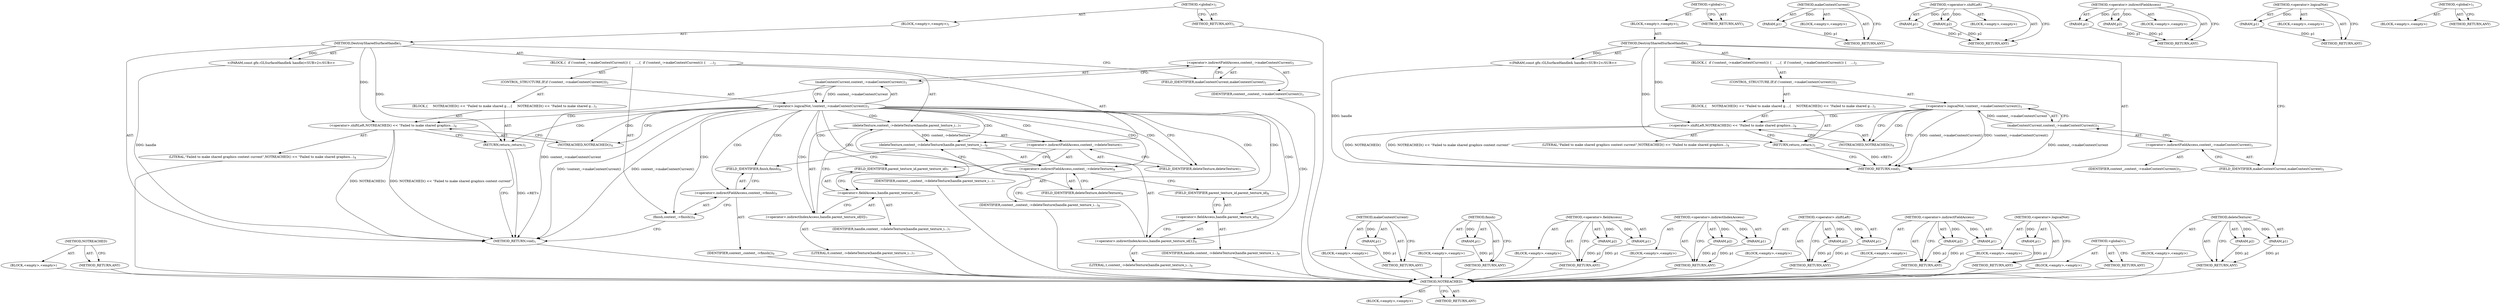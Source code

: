 digraph "&lt;global&gt;" {
vulnerable_83 [label=<(METHOD,NOTREACHED)>];
vulnerable_84 [label=<(BLOCK,&lt;empty&gt;,&lt;empty&gt;)>];
vulnerable_85 [label=<(METHOD_RETURN,ANY)>];
vulnerable_6 [label=<(METHOD,&lt;global&gt;)<SUB>1</SUB>>];
vulnerable_7 [label=<(BLOCK,&lt;empty&gt;,&lt;empty&gt;)<SUB>1</SUB>>];
vulnerable_8 [label=<(METHOD,DestroySharedSurfaceHandle)<SUB>1</SUB>>];
vulnerable_9 [label="<(PARAM,const gfx::GLSurfaceHandle&amp; handle)<SUB>2</SUB>>"];
vulnerable_10 [label=<(BLOCK,{
  if (!context_-&gt;makeContextCurrent()) {
    ...,{
  if (!context_-&gt;makeContextCurrent()) {
    ...)<SUB>2</SUB>>];
vulnerable_11 [label=<(CONTROL_STRUCTURE,IF,if (!context_-&gt;makeContextCurrent()))<SUB>3</SUB>>];
vulnerable_12 [label=<(&lt;operator&gt;.logicalNot,!context_-&gt;makeContextCurrent())<SUB>3</SUB>>];
vulnerable_13 [label=<(makeContextCurrent,context_-&gt;makeContextCurrent())<SUB>3</SUB>>];
vulnerable_14 [label=<(&lt;operator&gt;.indirectFieldAccess,context_-&gt;makeContextCurrent)<SUB>3</SUB>>];
vulnerable_15 [label=<(IDENTIFIER,context_,context_-&gt;makeContextCurrent())<SUB>3</SUB>>];
vulnerable_16 [label=<(FIELD_IDENTIFIER,makeContextCurrent,makeContextCurrent)<SUB>3</SUB>>];
vulnerable_17 [label=<(BLOCK,{
     NOTREACHED() &lt;&lt; &quot;Failed to make shared g...,{
     NOTREACHED() &lt;&lt; &quot;Failed to make shared g...)<SUB>3</SUB>>];
vulnerable_18 [label=<(&lt;operator&gt;.shiftLeft,NOTREACHED() &lt;&lt; &quot;Failed to make shared graphics...)<SUB>4</SUB>>];
vulnerable_19 [label=<(NOTREACHED,NOTREACHED())<SUB>4</SUB>>];
vulnerable_20 [label=<(LITERAL,&quot;Failed to make shared graphics context current&quot;,NOTREACHED() &lt;&lt; &quot;Failed to make shared graphics...)<SUB>4</SUB>>];
vulnerable_21 [label=<(RETURN,return;,return;)<SUB>5</SUB>>];
vulnerable_22 [label=<(deleteTexture,context_-&gt;deleteTexture(handle.parent_texture_i...)<SUB>7</SUB>>];
vulnerable_23 [label=<(&lt;operator&gt;.indirectFieldAccess,context_-&gt;deleteTexture)<SUB>7</SUB>>];
vulnerable_24 [label=<(IDENTIFIER,context_,context_-&gt;deleteTexture(handle.parent_texture_i...)<SUB>7</SUB>>];
vulnerable_25 [label=<(FIELD_IDENTIFIER,deleteTexture,deleteTexture)<SUB>7</SUB>>];
vulnerable_26 [label=<(&lt;operator&gt;.indirectIndexAccess,handle.parent_texture_id[0])<SUB>7</SUB>>];
vulnerable_27 [label=<(&lt;operator&gt;.fieldAccess,handle.parent_texture_id)<SUB>7</SUB>>];
vulnerable_28 [label=<(IDENTIFIER,handle,context_-&gt;deleteTexture(handle.parent_texture_i...)<SUB>7</SUB>>];
vulnerable_29 [label=<(FIELD_IDENTIFIER,parent_texture_id,parent_texture_id)<SUB>7</SUB>>];
vulnerable_30 [label=<(LITERAL,0,context_-&gt;deleteTexture(handle.parent_texture_i...)<SUB>7</SUB>>];
vulnerable_31 [label=<(deleteTexture,context_-&gt;deleteTexture(handle.parent_texture_i...)<SUB>8</SUB>>];
vulnerable_32 [label=<(&lt;operator&gt;.indirectFieldAccess,context_-&gt;deleteTexture)<SUB>8</SUB>>];
vulnerable_33 [label=<(IDENTIFIER,context_,context_-&gt;deleteTexture(handle.parent_texture_i...)<SUB>8</SUB>>];
vulnerable_34 [label=<(FIELD_IDENTIFIER,deleteTexture,deleteTexture)<SUB>8</SUB>>];
vulnerable_35 [label=<(&lt;operator&gt;.indirectIndexAccess,handle.parent_texture_id[1])<SUB>8</SUB>>];
vulnerable_36 [label=<(&lt;operator&gt;.fieldAccess,handle.parent_texture_id)<SUB>8</SUB>>];
vulnerable_37 [label=<(IDENTIFIER,handle,context_-&gt;deleteTexture(handle.parent_texture_i...)<SUB>8</SUB>>];
vulnerable_38 [label=<(FIELD_IDENTIFIER,parent_texture_id,parent_texture_id)<SUB>8</SUB>>];
vulnerable_39 [label=<(LITERAL,1,context_-&gt;deleteTexture(handle.parent_texture_i...)<SUB>8</SUB>>];
vulnerable_40 [label=<(finish,context_-&gt;finish())<SUB>9</SUB>>];
vulnerable_41 [label=<(&lt;operator&gt;.indirectFieldAccess,context_-&gt;finish)<SUB>9</SUB>>];
vulnerable_42 [label=<(IDENTIFIER,context_,context_-&gt;finish())<SUB>9</SUB>>];
vulnerable_43 [label=<(FIELD_IDENTIFIER,finish,finish)<SUB>9</SUB>>];
vulnerable_44 [label=<(METHOD_RETURN,void)<SUB>1</SUB>>];
vulnerable_46 [label=<(METHOD_RETURN,ANY)<SUB>1</SUB>>];
vulnerable_69 [label=<(METHOD,makeContextCurrent)>];
vulnerable_70 [label=<(PARAM,p1)>];
vulnerable_71 [label=<(BLOCK,&lt;empty&gt;,&lt;empty&gt;)>];
vulnerable_72 [label=<(METHOD_RETURN,ANY)>];
vulnerable_101 [label=<(METHOD,finish)>];
vulnerable_102 [label=<(PARAM,p1)>];
vulnerable_103 [label=<(BLOCK,&lt;empty&gt;,&lt;empty&gt;)>];
vulnerable_104 [label=<(METHOD_RETURN,ANY)>];
vulnerable_96 [label=<(METHOD,&lt;operator&gt;.fieldAccess)>];
vulnerable_97 [label=<(PARAM,p1)>];
vulnerable_98 [label=<(PARAM,p2)>];
vulnerable_99 [label=<(BLOCK,&lt;empty&gt;,&lt;empty&gt;)>];
vulnerable_100 [label=<(METHOD_RETURN,ANY)>];
vulnerable_91 [label=<(METHOD,&lt;operator&gt;.indirectIndexAccess)>];
vulnerable_92 [label=<(PARAM,p1)>];
vulnerable_93 [label=<(PARAM,p2)>];
vulnerable_94 [label=<(BLOCK,&lt;empty&gt;,&lt;empty&gt;)>];
vulnerable_95 [label=<(METHOD_RETURN,ANY)>];
vulnerable_78 [label=<(METHOD,&lt;operator&gt;.shiftLeft)>];
vulnerable_79 [label=<(PARAM,p1)>];
vulnerable_80 [label=<(PARAM,p2)>];
vulnerable_81 [label=<(BLOCK,&lt;empty&gt;,&lt;empty&gt;)>];
vulnerable_82 [label=<(METHOD_RETURN,ANY)>];
vulnerable_73 [label=<(METHOD,&lt;operator&gt;.indirectFieldAccess)>];
vulnerable_74 [label=<(PARAM,p1)>];
vulnerable_75 [label=<(PARAM,p2)>];
vulnerable_76 [label=<(BLOCK,&lt;empty&gt;,&lt;empty&gt;)>];
vulnerable_77 [label=<(METHOD_RETURN,ANY)>];
vulnerable_65 [label=<(METHOD,&lt;operator&gt;.logicalNot)>];
vulnerable_66 [label=<(PARAM,p1)>];
vulnerable_67 [label=<(BLOCK,&lt;empty&gt;,&lt;empty&gt;)>];
vulnerable_68 [label=<(METHOD_RETURN,ANY)>];
vulnerable_59 [label=<(METHOD,&lt;global&gt;)<SUB>1</SUB>>];
vulnerable_60 [label=<(BLOCK,&lt;empty&gt;,&lt;empty&gt;)>];
vulnerable_61 [label=<(METHOD_RETURN,ANY)>];
vulnerable_86 [label=<(METHOD,deleteTexture)>];
vulnerable_87 [label=<(PARAM,p1)>];
vulnerable_88 [label=<(PARAM,p2)>];
vulnerable_89 [label=<(BLOCK,&lt;empty&gt;,&lt;empty&gt;)>];
vulnerable_90 [label=<(METHOD_RETURN,ANY)>];
fixed_59 [label=<(METHOD,NOTREACHED)>];
fixed_60 [label=<(BLOCK,&lt;empty&gt;,&lt;empty&gt;)>];
fixed_61 [label=<(METHOD_RETURN,ANY)>];
fixed_6 [label=<(METHOD,&lt;global&gt;)<SUB>1</SUB>>];
fixed_7 [label=<(BLOCK,&lt;empty&gt;,&lt;empty&gt;)<SUB>1</SUB>>];
fixed_8 [label=<(METHOD,DestroySharedSurfaceHandle)<SUB>1</SUB>>];
fixed_9 [label="<(PARAM,const gfx::GLSurfaceHandle&amp; handle)<SUB>2</SUB>>"];
fixed_10 [label=<(BLOCK,{
  if (!context_-&gt;makeContextCurrent()) {
    ...,{
  if (!context_-&gt;makeContextCurrent()) {
    ...)<SUB>2</SUB>>];
fixed_11 [label=<(CONTROL_STRUCTURE,IF,if (!context_-&gt;makeContextCurrent()))<SUB>3</SUB>>];
fixed_12 [label=<(&lt;operator&gt;.logicalNot,!context_-&gt;makeContextCurrent())<SUB>3</SUB>>];
fixed_13 [label=<(makeContextCurrent,context_-&gt;makeContextCurrent())<SUB>3</SUB>>];
fixed_14 [label=<(&lt;operator&gt;.indirectFieldAccess,context_-&gt;makeContextCurrent)<SUB>3</SUB>>];
fixed_15 [label=<(IDENTIFIER,context_,context_-&gt;makeContextCurrent())<SUB>3</SUB>>];
fixed_16 [label=<(FIELD_IDENTIFIER,makeContextCurrent,makeContextCurrent)<SUB>3</SUB>>];
fixed_17 [label=<(BLOCK,{
     NOTREACHED() &lt;&lt; &quot;Failed to make shared g...,{
     NOTREACHED() &lt;&lt; &quot;Failed to make shared g...)<SUB>3</SUB>>];
fixed_18 [label=<(&lt;operator&gt;.shiftLeft,NOTREACHED() &lt;&lt; &quot;Failed to make shared graphics...)<SUB>4</SUB>>];
fixed_19 [label=<(NOTREACHED,NOTREACHED())<SUB>4</SUB>>];
fixed_20 [label=<(LITERAL,&quot;Failed to make shared graphics context current&quot;,NOTREACHED() &lt;&lt; &quot;Failed to make shared graphics...)<SUB>4</SUB>>];
fixed_21 [label=<(RETURN,return;,return;)<SUB>5</SUB>>];
fixed_22 [label=<(METHOD_RETURN,void)<SUB>1</SUB>>];
fixed_24 [label=<(METHOD_RETURN,ANY)<SUB>1</SUB>>];
fixed_45 [label=<(METHOD,makeContextCurrent)>];
fixed_46 [label=<(PARAM,p1)>];
fixed_47 [label=<(BLOCK,&lt;empty&gt;,&lt;empty&gt;)>];
fixed_48 [label=<(METHOD_RETURN,ANY)>];
fixed_54 [label=<(METHOD,&lt;operator&gt;.shiftLeft)>];
fixed_55 [label=<(PARAM,p1)>];
fixed_56 [label=<(PARAM,p2)>];
fixed_57 [label=<(BLOCK,&lt;empty&gt;,&lt;empty&gt;)>];
fixed_58 [label=<(METHOD_RETURN,ANY)>];
fixed_49 [label=<(METHOD,&lt;operator&gt;.indirectFieldAccess)>];
fixed_50 [label=<(PARAM,p1)>];
fixed_51 [label=<(PARAM,p2)>];
fixed_52 [label=<(BLOCK,&lt;empty&gt;,&lt;empty&gt;)>];
fixed_53 [label=<(METHOD_RETURN,ANY)>];
fixed_41 [label=<(METHOD,&lt;operator&gt;.logicalNot)>];
fixed_42 [label=<(PARAM,p1)>];
fixed_43 [label=<(BLOCK,&lt;empty&gt;,&lt;empty&gt;)>];
fixed_44 [label=<(METHOD_RETURN,ANY)>];
fixed_35 [label=<(METHOD,&lt;global&gt;)<SUB>1</SUB>>];
fixed_36 [label=<(BLOCK,&lt;empty&gt;,&lt;empty&gt;)>];
fixed_37 [label=<(METHOD_RETURN,ANY)>];
vulnerable_83 -> vulnerable_84  [key=0, label="AST: "];
vulnerable_83 -> vulnerable_85  [key=0, label="AST: "];
vulnerable_83 -> vulnerable_85  [key=1, label="CFG: "];
vulnerable_84 -> fixed_59  [key=0];
vulnerable_85 -> fixed_59  [key=0];
vulnerable_6 -> vulnerable_7  [key=0, label="AST: "];
vulnerable_6 -> vulnerable_46  [key=0, label="AST: "];
vulnerable_6 -> vulnerable_46  [key=1, label="CFG: "];
vulnerable_7 -> vulnerable_8  [key=0, label="AST: "];
vulnerable_8 -> vulnerable_9  [key=0, label="AST: "];
vulnerable_8 -> vulnerable_9  [key=1, label="DDG: "];
vulnerable_8 -> vulnerable_10  [key=0, label="AST: "];
vulnerable_8 -> vulnerable_44  [key=0, label="AST: "];
vulnerable_8 -> vulnerable_16  [key=0, label="CFG: "];
vulnerable_8 -> vulnerable_21  [key=0, label="DDG: "];
vulnerable_8 -> vulnerable_18  [key=0, label="DDG: "];
vulnerable_9 -> vulnerable_44  [key=0, label="DDG: handle"];
vulnerable_10 -> vulnerable_11  [key=0, label="AST: "];
vulnerable_10 -> vulnerable_22  [key=0, label="AST: "];
vulnerable_10 -> vulnerable_31  [key=0, label="AST: "];
vulnerable_10 -> vulnerable_40  [key=0, label="AST: "];
vulnerable_11 -> vulnerable_12  [key=0, label="AST: "];
vulnerable_11 -> vulnerable_17  [key=0, label="AST: "];
vulnerable_12 -> vulnerable_13  [key=0, label="AST: "];
vulnerable_12 -> vulnerable_19  [key=0, label="CFG: "];
vulnerable_12 -> vulnerable_19  [key=1, label="CDG: "];
vulnerable_12 -> vulnerable_25  [key=0, label="CFG: "];
vulnerable_12 -> vulnerable_25  [key=1, label="CDG: "];
vulnerable_12 -> vulnerable_44  [key=0, label="DDG: context_-&gt;makeContextCurrent()"];
vulnerable_12 -> vulnerable_44  [key=1, label="DDG: !context_-&gt;makeContextCurrent()"];
vulnerable_12 -> vulnerable_34  [key=0, label="CDG: "];
vulnerable_12 -> vulnerable_21  [key=0, label="CDG: "];
vulnerable_12 -> vulnerable_32  [key=0, label="CDG: "];
vulnerable_12 -> vulnerable_26  [key=0, label="CDG: "];
vulnerable_12 -> vulnerable_23  [key=0, label="CDG: "];
vulnerable_12 -> vulnerable_36  [key=0, label="CDG: "];
vulnerable_12 -> vulnerable_38  [key=0, label="CDG: "];
vulnerable_12 -> vulnerable_22  [key=0, label="CDG: "];
vulnerable_12 -> vulnerable_41  [key=0, label="CDG: "];
vulnerable_12 -> vulnerable_27  [key=0, label="CDG: "];
vulnerable_12 -> vulnerable_40  [key=0, label="CDG: "];
vulnerable_12 -> vulnerable_29  [key=0, label="CDG: "];
vulnerable_12 -> vulnerable_18  [key=0, label="CDG: "];
vulnerable_12 -> vulnerable_35  [key=0, label="CDG: "];
vulnerable_12 -> vulnerable_31  [key=0, label="CDG: "];
vulnerable_12 -> vulnerable_43  [key=0, label="CDG: "];
vulnerable_13 -> vulnerable_14  [key=0, label="AST: "];
vulnerable_13 -> vulnerable_12  [key=0, label="CFG: "];
vulnerable_13 -> vulnerable_12  [key=1, label="DDG: context_-&gt;makeContextCurrent"];
vulnerable_13 -> vulnerable_44  [key=0, label="DDG: context_-&gt;makeContextCurrent"];
vulnerable_14 -> vulnerable_15  [key=0, label="AST: "];
vulnerable_14 -> vulnerable_16  [key=0, label="AST: "];
vulnerable_14 -> vulnerable_13  [key=0, label="CFG: "];
vulnerable_15 -> fixed_59  [key=0];
vulnerable_16 -> vulnerable_14  [key=0, label="CFG: "];
vulnerable_17 -> vulnerable_18  [key=0, label="AST: "];
vulnerable_17 -> vulnerable_21  [key=0, label="AST: "];
vulnerable_18 -> vulnerable_19  [key=0, label="AST: "];
vulnerable_18 -> vulnerable_20  [key=0, label="AST: "];
vulnerable_18 -> vulnerable_21  [key=0, label="CFG: "];
vulnerable_18 -> vulnerable_44  [key=0, label="DDG: NOTREACHED()"];
vulnerable_18 -> vulnerable_44  [key=1, label="DDG: NOTREACHED() &lt;&lt; &quot;Failed to make shared graphics context current&quot;"];
vulnerable_19 -> vulnerable_18  [key=0, label="CFG: "];
vulnerable_20 -> fixed_59  [key=0];
vulnerable_21 -> vulnerable_44  [key=0, label="CFG: "];
vulnerable_21 -> vulnerable_44  [key=1, label="DDG: &lt;RET&gt;"];
vulnerable_22 -> vulnerable_23  [key=0, label="AST: "];
vulnerable_22 -> vulnerable_26  [key=0, label="AST: "];
vulnerable_22 -> vulnerable_34  [key=0, label="CFG: "];
vulnerable_22 -> vulnerable_31  [key=0, label="DDG: context_-&gt;deleteTexture"];
vulnerable_23 -> vulnerable_24  [key=0, label="AST: "];
vulnerable_23 -> vulnerable_25  [key=0, label="AST: "];
vulnerable_23 -> vulnerable_29  [key=0, label="CFG: "];
vulnerable_24 -> fixed_59  [key=0];
vulnerable_25 -> vulnerable_23  [key=0, label="CFG: "];
vulnerable_26 -> vulnerable_27  [key=0, label="AST: "];
vulnerable_26 -> vulnerable_30  [key=0, label="AST: "];
vulnerable_26 -> vulnerable_22  [key=0, label="CFG: "];
vulnerable_27 -> vulnerable_28  [key=0, label="AST: "];
vulnerable_27 -> vulnerable_29  [key=0, label="AST: "];
vulnerable_27 -> vulnerable_26  [key=0, label="CFG: "];
vulnerable_28 -> fixed_59  [key=0];
vulnerable_29 -> vulnerable_27  [key=0, label="CFG: "];
vulnerable_30 -> fixed_59  [key=0];
vulnerable_31 -> vulnerable_32  [key=0, label="AST: "];
vulnerable_31 -> vulnerable_35  [key=0, label="AST: "];
vulnerable_31 -> vulnerable_43  [key=0, label="CFG: "];
vulnerable_32 -> vulnerable_33  [key=0, label="AST: "];
vulnerable_32 -> vulnerable_34  [key=0, label="AST: "];
vulnerable_32 -> vulnerable_38  [key=0, label="CFG: "];
vulnerable_33 -> fixed_59  [key=0];
vulnerable_34 -> vulnerable_32  [key=0, label="CFG: "];
vulnerable_35 -> vulnerable_36  [key=0, label="AST: "];
vulnerable_35 -> vulnerable_39  [key=0, label="AST: "];
vulnerable_35 -> vulnerable_31  [key=0, label="CFG: "];
vulnerable_36 -> vulnerable_37  [key=0, label="AST: "];
vulnerable_36 -> vulnerable_38  [key=0, label="AST: "];
vulnerable_36 -> vulnerable_35  [key=0, label="CFG: "];
vulnerable_37 -> fixed_59  [key=0];
vulnerable_38 -> vulnerable_36  [key=0, label="CFG: "];
vulnerable_39 -> fixed_59  [key=0];
vulnerable_40 -> vulnerable_41  [key=0, label="AST: "];
vulnerable_40 -> vulnerable_44  [key=0, label="CFG: "];
vulnerable_41 -> vulnerable_42  [key=0, label="AST: "];
vulnerable_41 -> vulnerable_43  [key=0, label="AST: "];
vulnerable_41 -> vulnerable_40  [key=0, label="CFG: "];
vulnerable_42 -> fixed_59  [key=0];
vulnerable_43 -> vulnerable_41  [key=0, label="CFG: "];
vulnerable_44 -> fixed_59  [key=0];
vulnerable_46 -> fixed_59  [key=0];
vulnerable_69 -> vulnerable_70  [key=0, label="AST: "];
vulnerable_69 -> vulnerable_70  [key=1, label="DDG: "];
vulnerable_69 -> vulnerable_71  [key=0, label="AST: "];
vulnerable_69 -> vulnerable_72  [key=0, label="AST: "];
vulnerable_69 -> vulnerable_72  [key=1, label="CFG: "];
vulnerable_70 -> vulnerable_72  [key=0, label="DDG: p1"];
vulnerable_71 -> fixed_59  [key=0];
vulnerable_72 -> fixed_59  [key=0];
vulnerable_101 -> vulnerable_102  [key=0, label="AST: "];
vulnerable_101 -> vulnerable_102  [key=1, label="DDG: "];
vulnerable_101 -> vulnerable_103  [key=0, label="AST: "];
vulnerable_101 -> vulnerable_104  [key=0, label="AST: "];
vulnerable_101 -> vulnerable_104  [key=1, label="CFG: "];
vulnerable_102 -> vulnerable_104  [key=0, label="DDG: p1"];
vulnerable_103 -> fixed_59  [key=0];
vulnerable_104 -> fixed_59  [key=0];
vulnerable_96 -> vulnerable_97  [key=0, label="AST: "];
vulnerable_96 -> vulnerable_97  [key=1, label="DDG: "];
vulnerable_96 -> vulnerable_99  [key=0, label="AST: "];
vulnerable_96 -> vulnerable_98  [key=0, label="AST: "];
vulnerable_96 -> vulnerable_98  [key=1, label="DDG: "];
vulnerable_96 -> vulnerable_100  [key=0, label="AST: "];
vulnerable_96 -> vulnerable_100  [key=1, label="CFG: "];
vulnerable_97 -> vulnerable_100  [key=0, label="DDG: p1"];
vulnerable_98 -> vulnerable_100  [key=0, label="DDG: p2"];
vulnerable_99 -> fixed_59  [key=0];
vulnerable_100 -> fixed_59  [key=0];
vulnerable_91 -> vulnerable_92  [key=0, label="AST: "];
vulnerable_91 -> vulnerable_92  [key=1, label="DDG: "];
vulnerable_91 -> vulnerable_94  [key=0, label="AST: "];
vulnerable_91 -> vulnerable_93  [key=0, label="AST: "];
vulnerable_91 -> vulnerable_93  [key=1, label="DDG: "];
vulnerable_91 -> vulnerable_95  [key=0, label="AST: "];
vulnerable_91 -> vulnerable_95  [key=1, label="CFG: "];
vulnerable_92 -> vulnerable_95  [key=0, label="DDG: p1"];
vulnerable_93 -> vulnerable_95  [key=0, label="DDG: p2"];
vulnerable_94 -> fixed_59  [key=0];
vulnerable_95 -> fixed_59  [key=0];
vulnerable_78 -> vulnerable_79  [key=0, label="AST: "];
vulnerable_78 -> vulnerable_79  [key=1, label="DDG: "];
vulnerable_78 -> vulnerable_81  [key=0, label="AST: "];
vulnerable_78 -> vulnerable_80  [key=0, label="AST: "];
vulnerable_78 -> vulnerable_80  [key=1, label="DDG: "];
vulnerable_78 -> vulnerable_82  [key=0, label="AST: "];
vulnerable_78 -> vulnerable_82  [key=1, label="CFG: "];
vulnerable_79 -> vulnerable_82  [key=0, label="DDG: p1"];
vulnerable_80 -> vulnerable_82  [key=0, label="DDG: p2"];
vulnerable_81 -> fixed_59  [key=0];
vulnerable_82 -> fixed_59  [key=0];
vulnerable_73 -> vulnerable_74  [key=0, label="AST: "];
vulnerable_73 -> vulnerable_74  [key=1, label="DDG: "];
vulnerable_73 -> vulnerable_76  [key=0, label="AST: "];
vulnerable_73 -> vulnerable_75  [key=0, label="AST: "];
vulnerable_73 -> vulnerable_75  [key=1, label="DDG: "];
vulnerable_73 -> vulnerable_77  [key=0, label="AST: "];
vulnerable_73 -> vulnerable_77  [key=1, label="CFG: "];
vulnerable_74 -> vulnerable_77  [key=0, label="DDG: p1"];
vulnerable_75 -> vulnerable_77  [key=0, label="DDG: p2"];
vulnerable_76 -> fixed_59  [key=0];
vulnerable_77 -> fixed_59  [key=0];
vulnerable_65 -> vulnerable_66  [key=0, label="AST: "];
vulnerable_65 -> vulnerable_66  [key=1, label="DDG: "];
vulnerable_65 -> vulnerable_67  [key=0, label="AST: "];
vulnerable_65 -> vulnerable_68  [key=0, label="AST: "];
vulnerable_65 -> vulnerable_68  [key=1, label="CFG: "];
vulnerable_66 -> vulnerable_68  [key=0, label="DDG: p1"];
vulnerable_67 -> fixed_59  [key=0];
vulnerable_68 -> fixed_59  [key=0];
vulnerable_59 -> vulnerable_60  [key=0, label="AST: "];
vulnerable_59 -> vulnerable_61  [key=0, label="AST: "];
vulnerable_59 -> vulnerable_61  [key=1, label="CFG: "];
vulnerable_60 -> fixed_59  [key=0];
vulnerable_61 -> fixed_59  [key=0];
vulnerable_86 -> vulnerable_87  [key=0, label="AST: "];
vulnerable_86 -> vulnerable_87  [key=1, label="DDG: "];
vulnerable_86 -> vulnerable_89  [key=0, label="AST: "];
vulnerable_86 -> vulnerable_88  [key=0, label="AST: "];
vulnerable_86 -> vulnerable_88  [key=1, label="DDG: "];
vulnerable_86 -> vulnerable_90  [key=0, label="AST: "];
vulnerable_86 -> vulnerable_90  [key=1, label="CFG: "];
vulnerable_87 -> vulnerable_90  [key=0, label="DDG: p1"];
vulnerable_88 -> vulnerable_90  [key=0, label="DDG: p2"];
vulnerable_89 -> fixed_59  [key=0];
vulnerable_90 -> fixed_59  [key=0];
fixed_59 -> fixed_60  [key=0, label="AST: "];
fixed_59 -> fixed_61  [key=0, label="AST: "];
fixed_59 -> fixed_61  [key=1, label="CFG: "];
fixed_6 -> fixed_7  [key=0, label="AST: "];
fixed_6 -> fixed_24  [key=0, label="AST: "];
fixed_6 -> fixed_24  [key=1, label="CFG: "];
fixed_7 -> fixed_8  [key=0, label="AST: "];
fixed_8 -> fixed_9  [key=0, label="AST: "];
fixed_8 -> fixed_9  [key=1, label="DDG: "];
fixed_8 -> fixed_10  [key=0, label="AST: "];
fixed_8 -> fixed_22  [key=0, label="AST: "];
fixed_8 -> fixed_16  [key=0, label="CFG: "];
fixed_8 -> fixed_21  [key=0, label="DDG: "];
fixed_8 -> fixed_18  [key=0, label="DDG: "];
fixed_9 -> fixed_22  [key=0, label="DDG: handle"];
fixed_10 -> fixed_11  [key=0, label="AST: "];
fixed_11 -> fixed_12  [key=0, label="AST: "];
fixed_11 -> fixed_17  [key=0, label="AST: "];
fixed_12 -> fixed_13  [key=0, label="AST: "];
fixed_12 -> fixed_19  [key=0, label="CFG: "];
fixed_12 -> fixed_19  [key=1, label="CDG: "];
fixed_12 -> fixed_22  [key=0, label="CFG: "];
fixed_12 -> fixed_22  [key=1, label="DDG: context_-&gt;makeContextCurrent()"];
fixed_12 -> fixed_22  [key=2, label="DDG: !context_-&gt;makeContextCurrent()"];
fixed_12 -> fixed_21  [key=0, label="CDG: "];
fixed_12 -> fixed_18  [key=0, label="CDG: "];
fixed_13 -> fixed_14  [key=0, label="AST: "];
fixed_13 -> fixed_12  [key=0, label="CFG: "];
fixed_13 -> fixed_12  [key=1, label="DDG: context_-&gt;makeContextCurrent"];
fixed_13 -> fixed_22  [key=0, label="DDG: context_-&gt;makeContextCurrent"];
fixed_14 -> fixed_15  [key=0, label="AST: "];
fixed_14 -> fixed_16  [key=0, label="AST: "];
fixed_14 -> fixed_13  [key=0, label="CFG: "];
fixed_16 -> fixed_14  [key=0, label="CFG: "];
fixed_17 -> fixed_18  [key=0, label="AST: "];
fixed_17 -> fixed_21  [key=0, label="AST: "];
fixed_18 -> fixed_19  [key=0, label="AST: "];
fixed_18 -> fixed_20  [key=0, label="AST: "];
fixed_18 -> fixed_21  [key=0, label="CFG: "];
fixed_18 -> fixed_22  [key=0, label="DDG: NOTREACHED()"];
fixed_18 -> fixed_22  [key=1, label="DDG: NOTREACHED() &lt;&lt; &quot;Failed to make shared graphics context current&quot;"];
fixed_19 -> fixed_18  [key=0, label="CFG: "];
fixed_21 -> fixed_22  [key=0, label="CFG: "];
fixed_21 -> fixed_22  [key=1, label="DDG: &lt;RET&gt;"];
fixed_45 -> fixed_46  [key=0, label="AST: "];
fixed_45 -> fixed_46  [key=1, label="DDG: "];
fixed_45 -> fixed_47  [key=0, label="AST: "];
fixed_45 -> fixed_48  [key=0, label="AST: "];
fixed_45 -> fixed_48  [key=1, label="CFG: "];
fixed_46 -> fixed_48  [key=0, label="DDG: p1"];
fixed_54 -> fixed_55  [key=0, label="AST: "];
fixed_54 -> fixed_55  [key=1, label="DDG: "];
fixed_54 -> fixed_57  [key=0, label="AST: "];
fixed_54 -> fixed_56  [key=0, label="AST: "];
fixed_54 -> fixed_56  [key=1, label="DDG: "];
fixed_54 -> fixed_58  [key=0, label="AST: "];
fixed_54 -> fixed_58  [key=1, label="CFG: "];
fixed_55 -> fixed_58  [key=0, label="DDG: p1"];
fixed_56 -> fixed_58  [key=0, label="DDG: p2"];
fixed_49 -> fixed_50  [key=0, label="AST: "];
fixed_49 -> fixed_50  [key=1, label="DDG: "];
fixed_49 -> fixed_52  [key=0, label="AST: "];
fixed_49 -> fixed_51  [key=0, label="AST: "];
fixed_49 -> fixed_51  [key=1, label="DDG: "];
fixed_49 -> fixed_53  [key=0, label="AST: "];
fixed_49 -> fixed_53  [key=1, label="CFG: "];
fixed_50 -> fixed_53  [key=0, label="DDG: p1"];
fixed_51 -> fixed_53  [key=0, label="DDG: p2"];
fixed_41 -> fixed_42  [key=0, label="AST: "];
fixed_41 -> fixed_42  [key=1, label="DDG: "];
fixed_41 -> fixed_43  [key=0, label="AST: "];
fixed_41 -> fixed_44  [key=0, label="AST: "];
fixed_41 -> fixed_44  [key=1, label="CFG: "];
fixed_42 -> fixed_44  [key=0, label="DDG: p1"];
fixed_35 -> fixed_36  [key=0, label="AST: "];
fixed_35 -> fixed_37  [key=0, label="AST: "];
fixed_35 -> fixed_37  [key=1, label="CFG: "];
}
